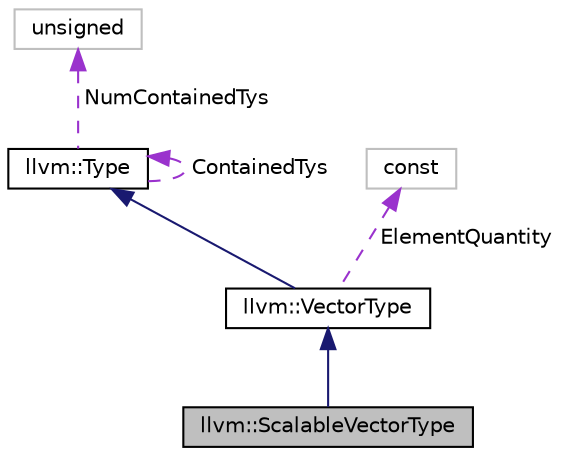 digraph "llvm::ScalableVectorType"
{
 // LATEX_PDF_SIZE
  bgcolor="transparent";
  edge [fontname="Helvetica",fontsize="10",labelfontname="Helvetica",labelfontsize="10"];
  node [fontname="Helvetica",fontsize="10",shape=record];
  Node1 [label="llvm::ScalableVectorType",height=0.2,width=0.4,color="black", fillcolor="grey75", style="filled", fontcolor="black",tooltip="Class to represent scalable SIMD vectors."];
  Node2 -> Node1 [dir="back",color="midnightblue",fontsize="10",style="solid",fontname="Helvetica"];
  Node2 [label="llvm::VectorType",height=0.2,width=0.4,color="black",URL="$classllvm_1_1VectorType.html",tooltip="Base class of all SIMD vector types."];
  Node3 -> Node2 [dir="back",color="midnightblue",fontsize="10",style="solid",fontname="Helvetica"];
  Node3 [label="llvm::Type",height=0.2,width=0.4,color="black",URL="$classllvm_1_1Type.html",tooltip="The instances of the Type class are immutable: once they are created, they are never changed."];
  Node3 -> Node3 [dir="back",color="darkorchid3",fontsize="10",style="dashed",label=" ContainedTys" ,fontname="Helvetica"];
  Node4 -> Node3 [dir="back",color="darkorchid3",fontsize="10",style="dashed",label=" NumContainedTys" ,fontname="Helvetica"];
  Node4 [label="unsigned",height=0.2,width=0.4,color="grey75",tooltip=" "];
  Node5 -> Node2 [dir="back",color="darkorchid3",fontsize="10",style="dashed",label=" ElementQuantity" ,fontname="Helvetica"];
  Node5 [label="const",height=0.2,width=0.4,color="grey75",tooltip=" "];
}
